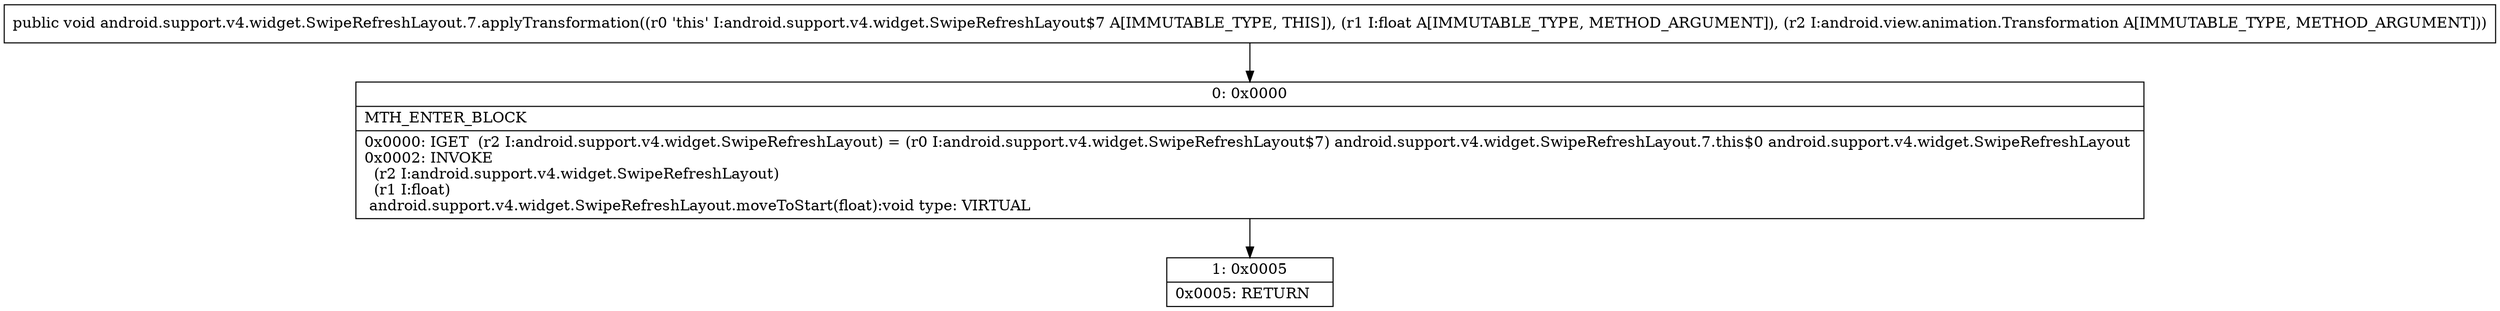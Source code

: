 digraph "CFG forandroid.support.v4.widget.SwipeRefreshLayout.7.applyTransformation(FLandroid\/view\/animation\/Transformation;)V" {
Node_0 [shape=record,label="{0\:\ 0x0000|MTH_ENTER_BLOCK\l|0x0000: IGET  (r2 I:android.support.v4.widget.SwipeRefreshLayout) = (r0 I:android.support.v4.widget.SwipeRefreshLayout$7) android.support.v4.widget.SwipeRefreshLayout.7.this$0 android.support.v4.widget.SwipeRefreshLayout \l0x0002: INVOKE  \l  (r2 I:android.support.v4.widget.SwipeRefreshLayout)\l  (r1 I:float)\l android.support.v4.widget.SwipeRefreshLayout.moveToStart(float):void type: VIRTUAL \l}"];
Node_1 [shape=record,label="{1\:\ 0x0005|0x0005: RETURN   \l}"];
MethodNode[shape=record,label="{public void android.support.v4.widget.SwipeRefreshLayout.7.applyTransformation((r0 'this' I:android.support.v4.widget.SwipeRefreshLayout$7 A[IMMUTABLE_TYPE, THIS]), (r1 I:float A[IMMUTABLE_TYPE, METHOD_ARGUMENT]), (r2 I:android.view.animation.Transformation A[IMMUTABLE_TYPE, METHOD_ARGUMENT])) }"];
MethodNode -> Node_0;
Node_0 -> Node_1;
}


